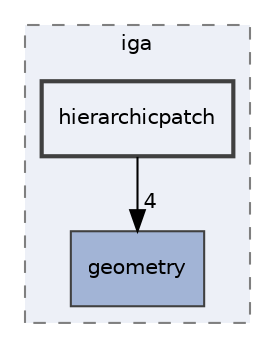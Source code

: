 digraph "hierarchicpatch"
{
 // LATEX_PDF_SIZE
  edge [fontname="Helvetica",fontsize="10",labelfontname="Helvetica",labelfontsize="10"];
  node [fontname="Helvetica",fontsize="10",shape=record];
  compound=true
  subgraph clusterdir_d2a3c23294a1b1015b1b8e8721ddded8 {
    graph [ bgcolor="#edf0f7", pencolor="grey50", style="filled,dashed,", label="iga", fontname="Helvetica", fontsize="10", URL="dir_d2a3c23294a1b1015b1b8e8721ddded8.html"]
  dir_b534248905b8119b36a62f0ff7e8fe43 [shape=box, label="geometry", style="filled,", fillcolor="#a2b4d6", color="grey25", URL="dir_b534248905b8119b36a62f0ff7e8fe43.html"];
  dir_12fc9e68aad46ae2d80ba50ef1c96d76 [shape=box, label="hierarchicpatch", style="filled,bold,", fillcolor="#edf0f7", color="grey25", URL="dir_12fc9e68aad46ae2d80ba50ef1c96d76.html"];
  }
  dir_12fc9e68aad46ae2d80ba50ef1c96d76->dir_b534248905b8119b36a62f0ff7e8fe43 [headlabel="4", labeldistance=1.5 headhref="dir_000004_000003.html"];
}
